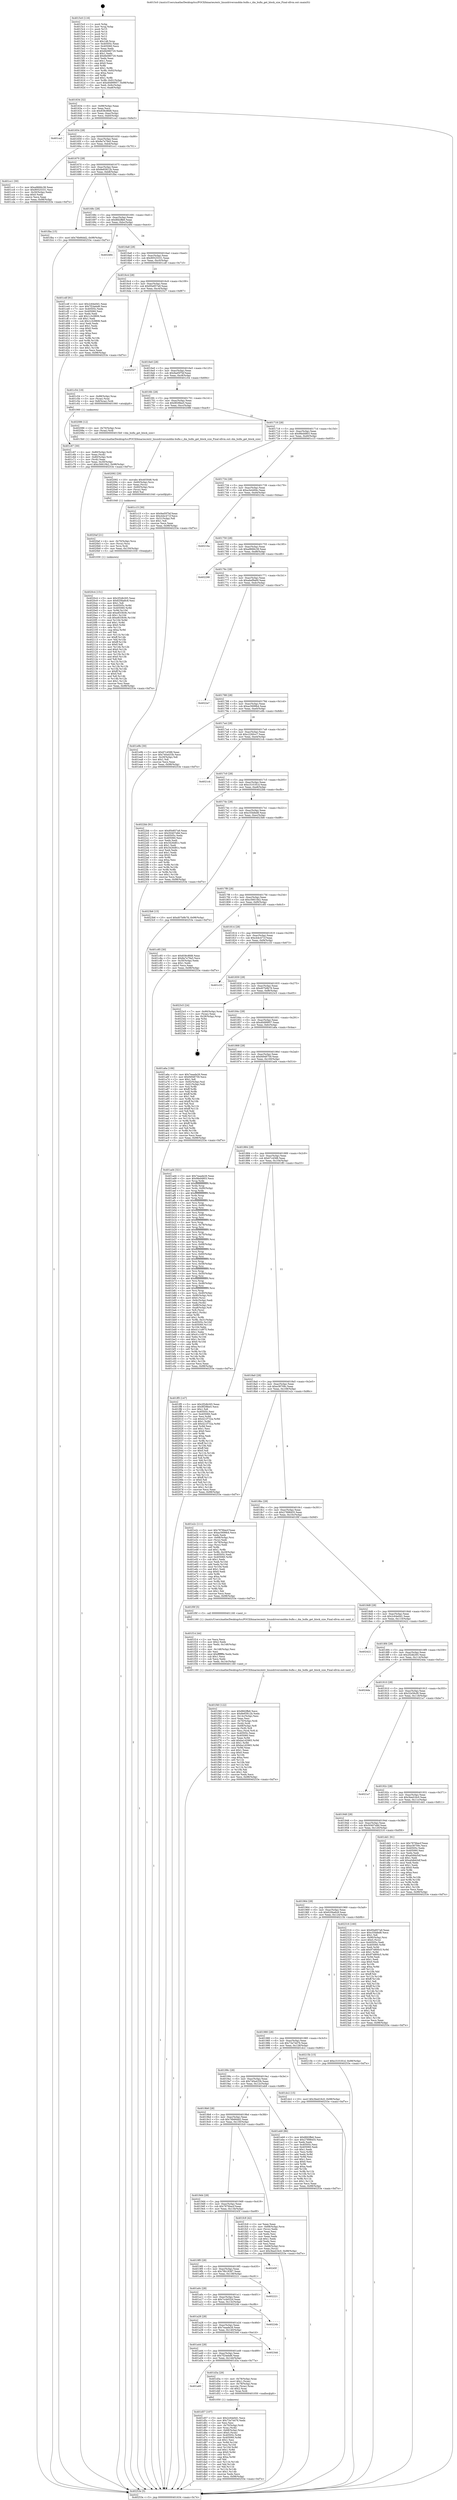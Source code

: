 digraph "0x4015c0" {
  label = "0x4015c0 (/mnt/c/Users/mathe/Desktop/tcc/POCII/binaries/extr_linuxdriversmddm-bufio.c_dm_bufio_get_block_size_Final-ollvm.out::main(0))"
  labelloc = "t"
  node[shape=record]

  Entry [label="",width=0.3,height=0.3,shape=circle,fillcolor=black,style=filled]
  "0x401634" [label="{
     0x401634 [32]\l
     | [instrs]\l
     &nbsp;&nbsp;0x401634 \<+6\>: mov -0x98(%rbp),%eax\l
     &nbsp;&nbsp;0x40163a \<+2\>: mov %eax,%ecx\l
     &nbsp;&nbsp;0x40163c \<+6\>: sub $0x838c8fd8,%ecx\l
     &nbsp;&nbsp;0x401642 \<+6\>: mov %eax,-0xac(%rbp)\l
     &nbsp;&nbsp;0x401648 \<+6\>: mov %ecx,-0xb0(%rbp)\l
     &nbsp;&nbsp;0x40164e \<+6\>: je 0000000000401ca3 \<main+0x6e3\>\l
  }"]
  "0x401ca3" [label="{
     0x401ca3\l
  }", style=dashed]
  "0x401654" [label="{
     0x401654 [28]\l
     | [instrs]\l
     &nbsp;&nbsp;0x401654 \<+5\>: jmp 0000000000401659 \<main+0x99\>\l
     &nbsp;&nbsp;0x401659 \<+6\>: mov -0xac(%rbp),%eax\l
     &nbsp;&nbsp;0x40165f \<+5\>: sub $0x8a7e79a5,%eax\l
     &nbsp;&nbsp;0x401664 \<+6\>: mov %eax,-0xb4(%rbp)\l
     &nbsp;&nbsp;0x40166a \<+6\>: je 0000000000401cc1 \<main+0x701\>\l
  }"]
  Exit [label="",width=0.3,height=0.3,shape=circle,fillcolor=black,style=filled,peripheries=2]
  "0x401cc1" [label="{
     0x401cc1 [30]\l
     | [instrs]\l
     &nbsp;&nbsp;0x401cc1 \<+5\>: mov $0xa9666c38,%eax\l
     &nbsp;&nbsp;0x401cc6 \<+5\>: mov $0x90525331,%ecx\l
     &nbsp;&nbsp;0x401ccb \<+3\>: mov -0x30(%rbp),%edx\l
     &nbsp;&nbsp;0x401cce \<+3\>: cmp $0x0,%edx\l
     &nbsp;&nbsp;0x401cd1 \<+3\>: cmove %ecx,%eax\l
     &nbsp;&nbsp;0x401cd4 \<+6\>: mov %eax,-0x98(%rbp)\l
     &nbsp;&nbsp;0x401cda \<+5\>: jmp 000000000040253e \<main+0xf7e\>\l
  }"]
  "0x401670" [label="{
     0x401670 [28]\l
     | [instrs]\l
     &nbsp;&nbsp;0x401670 \<+5\>: jmp 0000000000401675 \<main+0xb5\>\l
     &nbsp;&nbsp;0x401675 \<+6\>: mov -0xac(%rbp),%eax\l
     &nbsp;&nbsp;0x40167b \<+5\>: sub $0x8e65812b,%eax\l
     &nbsp;&nbsp;0x401680 \<+6\>: mov %eax,-0xb8(%rbp)\l
     &nbsp;&nbsp;0x401686 \<+6\>: je 0000000000401fba \<main+0x9fa\>\l
  }"]
  "0x4020c4" [label="{
     0x4020c4 [151]\l
     | [instrs]\l
     &nbsp;&nbsp;0x4020c4 \<+5\>: mov $0x2f2db265,%eax\l
     &nbsp;&nbsp;0x4020c9 \<+5\>: mov $0x620ba6c8,%esi\l
     &nbsp;&nbsp;0x4020ce \<+2\>: mov $0x1,%dl\l
     &nbsp;&nbsp;0x4020d0 \<+8\>: mov 0x40505c,%r8d\l
     &nbsp;&nbsp;0x4020d8 \<+8\>: mov 0x405060,%r9d\l
     &nbsp;&nbsp;0x4020e0 \<+3\>: mov %r8d,%r10d\l
     &nbsp;&nbsp;0x4020e3 \<+7\>: add $0xe833fc9c,%r10d\l
     &nbsp;&nbsp;0x4020ea \<+4\>: sub $0x1,%r10d\l
     &nbsp;&nbsp;0x4020ee \<+7\>: sub $0xe833fc9c,%r10d\l
     &nbsp;&nbsp;0x4020f5 \<+4\>: imul %r10d,%r8d\l
     &nbsp;&nbsp;0x4020f9 \<+4\>: and $0x1,%r8d\l
     &nbsp;&nbsp;0x4020fd \<+4\>: cmp $0x0,%r8d\l
     &nbsp;&nbsp;0x402101 \<+4\>: sete %r11b\l
     &nbsp;&nbsp;0x402105 \<+4\>: cmp $0xa,%r9d\l
     &nbsp;&nbsp;0x402109 \<+3\>: setl %bl\l
     &nbsp;&nbsp;0x40210c \<+3\>: mov %r11b,%r14b\l
     &nbsp;&nbsp;0x40210f \<+4\>: xor $0xff,%r14b\l
     &nbsp;&nbsp;0x402113 \<+3\>: mov %bl,%r15b\l
     &nbsp;&nbsp;0x402116 \<+4\>: xor $0xff,%r15b\l
     &nbsp;&nbsp;0x40211a \<+3\>: xor $0x0,%dl\l
     &nbsp;&nbsp;0x40211d \<+3\>: mov %r14b,%r12b\l
     &nbsp;&nbsp;0x402120 \<+4\>: and $0x0,%r12b\l
     &nbsp;&nbsp;0x402124 \<+3\>: and %dl,%r11b\l
     &nbsp;&nbsp;0x402127 \<+3\>: mov %r15b,%r13b\l
     &nbsp;&nbsp;0x40212a \<+4\>: and $0x0,%r13b\l
     &nbsp;&nbsp;0x40212e \<+2\>: and %dl,%bl\l
     &nbsp;&nbsp;0x402130 \<+3\>: or %r11b,%r12b\l
     &nbsp;&nbsp;0x402133 \<+3\>: or %bl,%r13b\l
     &nbsp;&nbsp;0x402136 \<+3\>: xor %r13b,%r12b\l
     &nbsp;&nbsp;0x402139 \<+3\>: or %r15b,%r14b\l
     &nbsp;&nbsp;0x40213c \<+4\>: xor $0xff,%r14b\l
     &nbsp;&nbsp;0x402140 \<+3\>: or $0x0,%dl\l
     &nbsp;&nbsp;0x402143 \<+3\>: and %dl,%r14b\l
     &nbsp;&nbsp;0x402146 \<+3\>: or %r14b,%r12b\l
     &nbsp;&nbsp;0x402149 \<+4\>: test $0x1,%r12b\l
     &nbsp;&nbsp;0x40214d \<+3\>: cmovne %esi,%eax\l
     &nbsp;&nbsp;0x402150 \<+6\>: mov %eax,-0x98(%rbp)\l
     &nbsp;&nbsp;0x402156 \<+5\>: jmp 000000000040253e \<main+0xf7e\>\l
  }"]
  "0x401fba" [label="{
     0x401fba [15]\l
     | [instrs]\l
     &nbsp;&nbsp;0x401fba \<+10\>: movl $0x76b66dd2,-0x98(%rbp)\l
     &nbsp;&nbsp;0x401fc4 \<+5\>: jmp 000000000040253e \<main+0xf7e\>\l
  }"]
  "0x40168c" [label="{
     0x40168c [28]\l
     | [instrs]\l
     &nbsp;&nbsp;0x40168c \<+5\>: jmp 0000000000401691 \<main+0xd1\>\l
     &nbsp;&nbsp;0x401691 \<+6\>: mov -0xac(%rbp),%eax\l
     &nbsp;&nbsp;0x401697 \<+5\>: sub $0x8fd2ffe6,%eax\l
     &nbsp;&nbsp;0x40169c \<+6\>: mov %eax,-0xbc(%rbp)\l
     &nbsp;&nbsp;0x4016a2 \<+6\>: je 0000000000402484 \<main+0xec4\>\l
  }"]
  "0x4020af" [label="{
     0x4020af [21]\l
     | [instrs]\l
     &nbsp;&nbsp;0x4020af \<+4\>: mov -0x70(%rbp),%rcx\l
     &nbsp;&nbsp;0x4020b3 \<+3\>: mov (%rcx),%rcx\l
     &nbsp;&nbsp;0x4020b6 \<+3\>: mov %rcx,%rdi\l
     &nbsp;&nbsp;0x4020b9 \<+6\>: mov %eax,-0x150(%rbp)\l
     &nbsp;&nbsp;0x4020bf \<+5\>: call 0000000000401030 \<free@plt\>\l
     | [calls]\l
     &nbsp;&nbsp;0x401030 \{1\} (unknown)\l
  }"]
  "0x402484" [label="{
     0x402484\l
  }", style=dashed]
  "0x4016a8" [label="{
     0x4016a8 [28]\l
     | [instrs]\l
     &nbsp;&nbsp;0x4016a8 \<+5\>: jmp 00000000004016ad \<main+0xed\>\l
     &nbsp;&nbsp;0x4016ad \<+6\>: mov -0xac(%rbp),%eax\l
     &nbsp;&nbsp;0x4016b3 \<+5\>: sub $0x90525331,%eax\l
     &nbsp;&nbsp;0x4016b8 \<+6\>: mov %eax,-0xc0(%rbp)\l
     &nbsp;&nbsp;0x4016be \<+6\>: je 0000000000401cdf \<main+0x71f\>\l
  }"]
  "0x402092" [label="{
     0x402092 [29]\l
     | [instrs]\l
     &nbsp;&nbsp;0x402092 \<+10\>: movabs $0x4030d6,%rdi\l
     &nbsp;&nbsp;0x40209c \<+4\>: mov -0x60(%rbp),%rcx\l
     &nbsp;&nbsp;0x4020a0 \<+2\>: mov %eax,(%rcx)\l
     &nbsp;&nbsp;0x4020a2 \<+4\>: mov -0x60(%rbp),%rcx\l
     &nbsp;&nbsp;0x4020a6 \<+2\>: mov (%rcx),%esi\l
     &nbsp;&nbsp;0x4020a8 \<+2\>: mov $0x0,%al\l
     &nbsp;&nbsp;0x4020aa \<+5\>: call 0000000000401040 \<printf@plt\>\l
     | [calls]\l
     &nbsp;&nbsp;0x401040 \{1\} (unknown)\l
  }"]
  "0x401cdf" [label="{
     0x401cdf [91]\l
     | [instrs]\l
     &nbsp;&nbsp;0x401cdf \<+5\>: mov $0x2c64e0d1,%eax\l
     &nbsp;&nbsp;0x401ce4 \<+5\>: mov $0x7f24ebd6,%ecx\l
     &nbsp;&nbsp;0x401ce9 \<+7\>: mov 0x40505c,%edx\l
     &nbsp;&nbsp;0x401cf0 \<+7\>: mov 0x405060,%esi\l
     &nbsp;&nbsp;0x401cf7 \<+2\>: mov %edx,%edi\l
     &nbsp;&nbsp;0x401cf9 \<+6\>: add $0x1c3c9806,%edi\l
     &nbsp;&nbsp;0x401cff \<+3\>: sub $0x1,%edi\l
     &nbsp;&nbsp;0x401d02 \<+6\>: sub $0x1c3c9806,%edi\l
     &nbsp;&nbsp;0x401d08 \<+3\>: imul %edi,%edx\l
     &nbsp;&nbsp;0x401d0b \<+3\>: and $0x1,%edx\l
     &nbsp;&nbsp;0x401d0e \<+3\>: cmp $0x0,%edx\l
     &nbsp;&nbsp;0x401d11 \<+4\>: sete %r8b\l
     &nbsp;&nbsp;0x401d15 \<+3\>: cmp $0xa,%esi\l
     &nbsp;&nbsp;0x401d18 \<+4\>: setl %r9b\l
     &nbsp;&nbsp;0x401d1c \<+3\>: mov %r8b,%r10b\l
     &nbsp;&nbsp;0x401d1f \<+3\>: and %r9b,%r10b\l
     &nbsp;&nbsp;0x401d22 \<+3\>: xor %r9b,%r8b\l
     &nbsp;&nbsp;0x401d25 \<+3\>: or %r8b,%r10b\l
     &nbsp;&nbsp;0x401d28 \<+4\>: test $0x1,%r10b\l
     &nbsp;&nbsp;0x401d2c \<+3\>: cmovne %ecx,%eax\l
     &nbsp;&nbsp;0x401d2f \<+6\>: mov %eax,-0x98(%rbp)\l
     &nbsp;&nbsp;0x401d35 \<+5\>: jmp 000000000040253e \<main+0xf7e\>\l
  }"]
  "0x4016c4" [label="{
     0x4016c4 [28]\l
     | [instrs]\l
     &nbsp;&nbsp;0x4016c4 \<+5\>: jmp 00000000004016c9 \<main+0x109\>\l
     &nbsp;&nbsp;0x4016c9 \<+6\>: mov -0xac(%rbp),%eax\l
     &nbsp;&nbsp;0x4016cf \<+5\>: sub $0x95e857a9,%eax\l
     &nbsp;&nbsp;0x4016d4 \<+6\>: mov %eax,-0xc4(%rbp)\l
     &nbsp;&nbsp;0x4016da \<+6\>: je 0000000000402527 \<main+0xf67\>\l
  }"]
  "0x401f40" [label="{
     0x401f40 [122]\l
     | [instrs]\l
     &nbsp;&nbsp;0x401f40 \<+5\>: mov $0x8fd2ffe6,%ecx\l
     &nbsp;&nbsp;0x401f45 \<+5\>: mov $0x8e65812b,%edx\l
     &nbsp;&nbsp;0x401f4a \<+6\>: mov -0x14c(%rbp),%esi\l
     &nbsp;&nbsp;0x401f50 \<+3\>: imul %eax,%esi\l
     &nbsp;&nbsp;0x401f53 \<+4\>: mov -0x70(%rbp),%rdi\l
     &nbsp;&nbsp;0x401f57 \<+3\>: mov (%rdi),%rdi\l
     &nbsp;&nbsp;0x401f5a \<+4\>: mov -0x68(%rbp),%r8\l
     &nbsp;&nbsp;0x401f5e \<+3\>: movslq (%r8),%r8\l
     &nbsp;&nbsp;0x401f61 \<+4\>: mov %esi,(%rdi,%r8,4)\l
     &nbsp;&nbsp;0x401f65 \<+7\>: mov 0x40505c,%eax\l
     &nbsp;&nbsp;0x401f6c \<+7\>: mov 0x405060,%esi\l
     &nbsp;&nbsp;0x401f73 \<+3\>: mov %eax,%r9d\l
     &nbsp;&nbsp;0x401f76 \<+7\>: add $0xba1d2965,%r9d\l
     &nbsp;&nbsp;0x401f7d \<+4\>: sub $0x1,%r9d\l
     &nbsp;&nbsp;0x401f81 \<+7\>: sub $0xba1d2965,%r9d\l
     &nbsp;&nbsp;0x401f88 \<+4\>: imul %r9d,%eax\l
     &nbsp;&nbsp;0x401f8c \<+3\>: and $0x1,%eax\l
     &nbsp;&nbsp;0x401f8f \<+3\>: cmp $0x0,%eax\l
     &nbsp;&nbsp;0x401f92 \<+4\>: sete %r10b\l
     &nbsp;&nbsp;0x401f96 \<+3\>: cmp $0xa,%esi\l
     &nbsp;&nbsp;0x401f99 \<+4\>: setl %r11b\l
     &nbsp;&nbsp;0x401f9d \<+3\>: mov %r10b,%bl\l
     &nbsp;&nbsp;0x401fa0 \<+3\>: and %r11b,%bl\l
     &nbsp;&nbsp;0x401fa3 \<+3\>: xor %r11b,%r10b\l
     &nbsp;&nbsp;0x401fa6 \<+3\>: or %r10b,%bl\l
     &nbsp;&nbsp;0x401fa9 \<+3\>: test $0x1,%bl\l
     &nbsp;&nbsp;0x401fac \<+3\>: cmovne %edx,%ecx\l
     &nbsp;&nbsp;0x401faf \<+6\>: mov %ecx,-0x98(%rbp)\l
     &nbsp;&nbsp;0x401fb5 \<+5\>: jmp 000000000040253e \<main+0xf7e\>\l
  }"]
  "0x402527" [label="{
     0x402527\l
  }", style=dashed]
  "0x4016e0" [label="{
     0x4016e0 [28]\l
     | [instrs]\l
     &nbsp;&nbsp;0x4016e0 \<+5\>: jmp 00000000004016e5 \<main+0x125\>\l
     &nbsp;&nbsp;0x4016e5 \<+6\>: mov -0xac(%rbp),%eax\l
     &nbsp;&nbsp;0x4016eb \<+5\>: sub $0x9ad5f7bf,%eax\l
     &nbsp;&nbsp;0x4016f0 \<+6\>: mov %eax,-0xc8(%rbp)\l
     &nbsp;&nbsp;0x4016f6 \<+6\>: je 0000000000401c54 \<main+0x694\>\l
  }"]
  "0x401f14" [label="{
     0x401f14 [44]\l
     | [instrs]\l
     &nbsp;&nbsp;0x401f14 \<+2\>: xor %ecx,%ecx\l
     &nbsp;&nbsp;0x401f16 \<+5\>: mov $0x2,%edx\l
     &nbsp;&nbsp;0x401f1b \<+6\>: mov %edx,-0x148(%rbp)\l
     &nbsp;&nbsp;0x401f21 \<+1\>: cltd\l
     &nbsp;&nbsp;0x401f22 \<+6\>: mov -0x148(%rbp),%esi\l
     &nbsp;&nbsp;0x401f28 \<+2\>: idiv %esi\l
     &nbsp;&nbsp;0x401f2a \<+6\>: imul $0xfffffffe,%edx,%edx\l
     &nbsp;&nbsp;0x401f30 \<+3\>: sub $0x1,%ecx\l
     &nbsp;&nbsp;0x401f33 \<+2\>: sub %ecx,%edx\l
     &nbsp;&nbsp;0x401f35 \<+6\>: mov %edx,-0x14c(%rbp)\l
     &nbsp;&nbsp;0x401f3b \<+5\>: call 0000000000401160 \<next_i\>\l
     | [calls]\l
     &nbsp;&nbsp;0x401160 \{1\} (/mnt/c/Users/mathe/Desktop/tcc/POCII/binaries/extr_linuxdriversmddm-bufio.c_dm_bufio_get_block_size_Final-ollvm.out::next_i)\l
  }"]
  "0x401c54" [label="{
     0x401c54 [19]\l
     | [instrs]\l
     &nbsp;&nbsp;0x401c54 \<+7\>: mov -0x88(%rbp),%rax\l
     &nbsp;&nbsp;0x401c5b \<+3\>: mov (%rax),%rax\l
     &nbsp;&nbsp;0x401c5e \<+4\>: mov 0x8(%rax),%rdi\l
     &nbsp;&nbsp;0x401c62 \<+5\>: call 0000000000401060 \<atoi@plt\>\l
     | [calls]\l
     &nbsp;&nbsp;0x401060 \{1\} (unknown)\l
  }"]
  "0x4016fc" [label="{
     0x4016fc [28]\l
     | [instrs]\l
     &nbsp;&nbsp;0x4016fc \<+5\>: jmp 0000000000401701 \<main+0x141\>\l
     &nbsp;&nbsp;0x401701 \<+6\>: mov -0xac(%rbp),%eax\l
     &nbsp;&nbsp;0x401707 \<+5\>: sub $0x9f29fee5,%eax\l
     &nbsp;&nbsp;0x40170c \<+6\>: mov %eax,-0xcc(%rbp)\l
     &nbsp;&nbsp;0x401712 \<+6\>: je 0000000000402086 \<main+0xac6\>\l
  }"]
  "0x401d57" [label="{
     0x401d57 [107]\l
     | [instrs]\l
     &nbsp;&nbsp;0x401d57 \<+5\>: mov $0x2c64e0d1,%ecx\l
     &nbsp;&nbsp;0x401d5c \<+5\>: mov $0x73a74476,%edx\l
     &nbsp;&nbsp;0x401d61 \<+2\>: xor %esi,%esi\l
     &nbsp;&nbsp;0x401d63 \<+4\>: mov -0x70(%rbp),%rdi\l
     &nbsp;&nbsp;0x401d67 \<+3\>: mov %rax,(%rdi)\l
     &nbsp;&nbsp;0x401d6a \<+4\>: mov -0x68(%rbp),%rax\l
     &nbsp;&nbsp;0x401d6e \<+6\>: movl $0x0,(%rax)\l
     &nbsp;&nbsp;0x401d74 \<+8\>: mov 0x40505c,%r8d\l
     &nbsp;&nbsp;0x401d7c \<+8\>: mov 0x405060,%r9d\l
     &nbsp;&nbsp;0x401d84 \<+3\>: sub $0x1,%esi\l
     &nbsp;&nbsp;0x401d87 \<+3\>: mov %r8d,%r10d\l
     &nbsp;&nbsp;0x401d8a \<+3\>: add %esi,%r10d\l
     &nbsp;&nbsp;0x401d8d \<+4\>: imul %r10d,%r8d\l
     &nbsp;&nbsp;0x401d91 \<+4\>: and $0x1,%r8d\l
     &nbsp;&nbsp;0x401d95 \<+4\>: cmp $0x0,%r8d\l
     &nbsp;&nbsp;0x401d99 \<+4\>: sete %r11b\l
     &nbsp;&nbsp;0x401d9d \<+4\>: cmp $0xa,%r9d\l
     &nbsp;&nbsp;0x401da1 \<+3\>: setl %bl\l
     &nbsp;&nbsp;0x401da4 \<+3\>: mov %r11b,%r14b\l
     &nbsp;&nbsp;0x401da7 \<+3\>: and %bl,%r14b\l
     &nbsp;&nbsp;0x401daa \<+3\>: xor %bl,%r11b\l
     &nbsp;&nbsp;0x401dad \<+3\>: or %r11b,%r14b\l
     &nbsp;&nbsp;0x401db0 \<+4\>: test $0x1,%r14b\l
     &nbsp;&nbsp;0x401db4 \<+3\>: cmovne %edx,%ecx\l
     &nbsp;&nbsp;0x401db7 \<+6\>: mov %ecx,-0x98(%rbp)\l
     &nbsp;&nbsp;0x401dbd \<+5\>: jmp 000000000040253e \<main+0xf7e\>\l
  }"]
  "0x402086" [label="{
     0x402086 [12]\l
     | [instrs]\l
     &nbsp;&nbsp;0x402086 \<+4\>: mov -0x70(%rbp),%rax\l
     &nbsp;&nbsp;0x40208a \<+3\>: mov (%rax),%rdi\l
     &nbsp;&nbsp;0x40208d \<+5\>: call 00000000004015b0 \<dm_bufio_get_block_size\>\l
     | [calls]\l
     &nbsp;&nbsp;0x4015b0 \{1\} (/mnt/c/Users/mathe/Desktop/tcc/POCII/binaries/extr_linuxdriversmddm-bufio.c_dm_bufio_get_block_size_Final-ollvm.out::dm_bufio_get_block_size)\l
  }"]
  "0x401718" [label="{
     0x401718 [28]\l
     | [instrs]\l
     &nbsp;&nbsp;0x401718 \<+5\>: jmp 000000000040171d \<main+0x15d\>\l
     &nbsp;&nbsp;0x40171d \<+6\>: mov -0xac(%rbp),%eax\l
     &nbsp;&nbsp;0x401723 \<+5\>: sub $0x9fed4803,%eax\l
     &nbsp;&nbsp;0x401728 \<+6\>: mov %eax,-0xd0(%rbp)\l
     &nbsp;&nbsp;0x40172e \<+6\>: je 0000000000401c15 \<main+0x655\>\l
  }"]
  "0x401a60" [label="{
     0x401a60\l
  }", style=dashed]
  "0x401c15" [label="{
     0x401c15 [30]\l
     | [instrs]\l
     &nbsp;&nbsp;0x401c15 \<+5\>: mov $0x9ad5f7bf,%eax\l
     &nbsp;&nbsp;0x401c1a \<+5\>: mov $0xcb4c471f,%ecx\l
     &nbsp;&nbsp;0x401c1f \<+3\>: mov -0x31(%rbp),%dl\l
     &nbsp;&nbsp;0x401c22 \<+3\>: test $0x1,%dl\l
     &nbsp;&nbsp;0x401c25 \<+3\>: cmovne %ecx,%eax\l
     &nbsp;&nbsp;0x401c28 \<+6\>: mov %eax,-0x98(%rbp)\l
     &nbsp;&nbsp;0x401c2e \<+5\>: jmp 000000000040253e \<main+0xf7e\>\l
  }"]
  "0x401734" [label="{
     0x401734 [28]\l
     | [instrs]\l
     &nbsp;&nbsp;0x401734 \<+5\>: jmp 0000000000401739 \<main+0x179\>\l
     &nbsp;&nbsp;0x401739 \<+6\>: mov -0xac(%rbp),%eax\l
     &nbsp;&nbsp;0x40173f \<+5\>: sub $0xa3e4494c,%eax\l
     &nbsp;&nbsp;0x401744 \<+6\>: mov %eax,-0xd4(%rbp)\l
     &nbsp;&nbsp;0x40174a \<+6\>: je 000000000040216a \<main+0xbaa\>\l
  }"]
  "0x401d3a" [label="{
     0x401d3a [29]\l
     | [instrs]\l
     &nbsp;&nbsp;0x401d3a \<+4\>: mov -0x78(%rbp),%rax\l
     &nbsp;&nbsp;0x401d3e \<+6\>: movl $0x1,(%rax)\l
     &nbsp;&nbsp;0x401d44 \<+4\>: mov -0x78(%rbp),%rax\l
     &nbsp;&nbsp;0x401d48 \<+3\>: movslq (%rax),%rax\l
     &nbsp;&nbsp;0x401d4b \<+4\>: shl $0x2,%rax\l
     &nbsp;&nbsp;0x401d4f \<+3\>: mov %rax,%rdi\l
     &nbsp;&nbsp;0x401d52 \<+5\>: call 0000000000401050 \<malloc@plt\>\l
     | [calls]\l
     &nbsp;&nbsp;0x401050 \{1\} (unknown)\l
  }"]
  "0x40216a" [label="{
     0x40216a\l
  }", style=dashed]
  "0x401750" [label="{
     0x401750 [28]\l
     | [instrs]\l
     &nbsp;&nbsp;0x401750 \<+5\>: jmp 0000000000401755 \<main+0x195\>\l
     &nbsp;&nbsp;0x401755 \<+6\>: mov -0xac(%rbp),%eax\l
     &nbsp;&nbsp;0x40175b \<+5\>: sub $0xa9666c38,%eax\l
     &nbsp;&nbsp;0x401760 \<+6\>: mov %eax,-0xd8(%rbp)\l
     &nbsp;&nbsp;0x401766 \<+6\>: je 0000000000402298 \<main+0xcd8\>\l
  }"]
  "0x401a44" [label="{
     0x401a44 [28]\l
     | [instrs]\l
     &nbsp;&nbsp;0x401a44 \<+5\>: jmp 0000000000401a49 \<main+0x489\>\l
     &nbsp;&nbsp;0x401a49 \<+6\>: mov -0xac(%rbp),%eax\l
     &nbsp;&nbsp;0x401a4f \<+5\>: sub $0x7f24ebd6,%eax\l
     &nbsp;&nbsp;0x401a54 \<+6\>: mov %eax,-0x144(%rbp)\l
     &nbsp;&nbsp;0x401a5a \<+6\>: je 0000000000401d3a \<main+0x77a\>\l
  }"]
  "0x402298" [label="{
     0x402298\l
  }", style=dashed]
  "0x40176c" [label="{
     0x40176c [28]\l
     | [instrs]\l
     &nbsp;&nbsp;0x40176c \<+5\>: jmp 0000000000401771 \<main+0x1b1\>\l
     &nbsp;&nbsp;0x401771 \<+6\>: mov -0xac(%rbp),%eax\l
     &nbsp;&nbsp;0x401777 \<+5\>: sub $0xabef9a69,%eax\l
     &nbsp;&nbsp;0x40177c \<+6\>: mov %eax,-0xdc(%rbp)\l
     &nbsp;&nbsp;0x401782 \<+6\>: je 00000000004022a7 \<main+0xce7\>\l
  }"]
  "0x4023dd" [label="{
     0x4023dd\l
  }", style=dashed]
  "0x4022a7" [label="{
     0x4022a7\l
  }", style=dashed]
  "0x401788" [label="{
     0x401788 [28]\l
     | [instrs]\l
     &nbsp;&nbsp;0x401788 \<+5\>: jmp 000000000040178d \<main+0x1cd\>\l
     &nbsp;&nbsp;0x40178d \<+6\>: mov -0xac(%rbp),%eax\l
     &nbsp;&nbsp;0x401793 \<+5\>: sub $0xac5699b4,%eax\l
     &nbsp;&nbsp;0x401798 \<+6\>: mov %eax,-0xe0(%rbp)\l
     &nbsp;&nbsp;0x40179e \<+6\>: je 0000000000401e9b \<main+0x8db\>\l
  }"]
  "0x401a28" [label="{
     0x401a28 [28]\l
     | [instrs]\l
     &nbsp;&nbsp;0x401a28 \<+5\>: jmp 0000000000401a2d \<main+0x46d\>\l
     &nbsp;&nbsp;0x401a2d \<+6\>: mov -0xac(%rbp),%eax\l
     &nbsp;&nbsp;0x401a33 \<+5\>: sub $0x7eaade26,%eax\l
     &nbsp;&nbsp;0x401a38 \<+6\>: mov %eax,-0x140(%rbp)\l
     &nbsp;&nbsp;0x401a3e \<+6\>: je 00000000004023dd \<main+0xe1d\>\l
  }"]
  "0x401e9b" [label="{
     0x401e9b [30]\l
     | [instrs]\l
     &nbsp;&nbsp;0x401e9b \<+5\>: mov $0x67c4588,%eax\l
     &nbsp;&nbsp;0x401ea0 \<+5\>: mov $0x740a433b,%ecx\l
     &nbsp;&nbsp;0x401ea5 \<+3\>: mov -0x29(%rbp),%dl\l
     &nbsp;&nbsp;0x401ea8 \<+3\>: test $0x1,%dl\l
     &nbsp;&nbsp;0x401eab \<+3\>: cmovne %ecx,%eax\l
     &nbsp;&nbsp;0x401eae \<+6\>: mov %eax,-0x98(%rbp)\l
     &nbsp;&nbsp;0x401eb4 \<+5\>: jmp 000000000040253e \<main+0xf7e\>\l
  }"]
  "0x4017a4" [label="{
     0x4017a4 [28]\l
     | [instrs]\l
     &nbsp;&nbsp;0x4017a4 \<+5\>: jmp 00000000004017a9 \<main+0x1e9\>\l
     &nbsp;&nbsp;0x4017a9 \<+6\>: mov -0xac(%rbp),%eax\l
     &nbsp;&nbsp;0x4017af \<+5\>: sub $0xc2260cc7,%eax\l
     &nbsp;&nbsp;0x4017b4 \<+6\>: mov %eax,-0xe4(%rbp)\l
     &nbsp;&nbsp;0x4017ba \<+6\>: je 00000000004021cb \<main+0xc0b\>\l
  }"]
  "0x40224b" [label="{
     0x40224b\l
  }", style=dashed]
  "0x4021cb" [label="{
     0x4021cb\l
  }", style=dashed]
  "0x4017c0" [label="{
     0x4017c0 [28]\l
     | [instrs]\l
     &nbsp;&nbsp;0x4017c0 \<+5\>: jmp 00000000004017c5 \<main+0x205\>\l
     &nbsp;&nbsp;0x4017c5 \<+6\>: mov -0xac(%rbp),%eax\l
     &nbsp;&nbsp;0x4017cb \<+5\>: sub $0xc310181d,%eax\l
     &nbsp;&nbsp;0x4017d0 \<+6\>: mov %eax,-0xe8(%rbp)\l
     &nbsp;&nbsp;0x4017d6 \<+6\>: je 00000000004022bb \<main+0xcfb\>\l
  }"]
  "0x401a0c" [label="{
     0x401a0c [28]\l
     | [instrs]\l
     &nbsp;&nbsp;0x401a0c \<+5\>: jmp 0000000000401a11 \<main+0x451\>\l
     &nbsp;&nbsp;0x401a11 \<+6\>: mov -0xac(%rbp),%eax\l
     &nbsp;&nbsp;0x401a17 \<+5\>: sub $0x7ccb032d,%eax\l
     &nbsp;&nbsp;0x401a1c \<+6\>: mov %eax,-0x13c(%rbp)\l
     &nbsp;&nbsp;0x401a22 \<+6\>: je 000000000040224b \<main+0xc8b\>\l
  }"]
  "0x4022bb" [label="{
     0x4022bb [91]\l
     | [instrs]\l
     &nbsp;&nbsp;0x4022bb \<+5\>: mov $0x95e857a9,%eax\l
     &nbsp;&nbsp;0x4022c0 \<+5\>: mov $0x50407e8d,%ecx\l
     &nbsp;&nbsp;0x4022c5 \<+7\>: mov 0x40505c,%edx\l
     &nbsp;&nbsp;0x4022cc \<+7\>: mov 0x405060,%esi\l
     &nbsp;&nbsp;0x4022d3 \<+2\>: mov %edx,%edi\l
     &nbsp;&nbsp;0x4022d5 \<+6\>: sub $0x3426d81c,%edi\l
     &nbsp;&nbsp;0x4022db \<+3\>: sub $0x1,%edi\l
     &nbsp;&nbsp;0x4022de \<+6\>: add $0x3426d81c,%edi\l
     &nbsp;&nbsp;0x4022e4 \<+3\>: imul %edi,%edx\l
     &nbsp;&nbsp;0x4022e7 \<+3\>: and $0x1,%edx\l
     &nbsp;&nbsp;0x4022ea \<+3\>: cmp $0x0,%edx\l
     &nbsp;&nbsp;0x4022ed \<+4\>: sete %r8b\l
     &nbsp;&nbsp;0x4022f1 \<+3\>: cmp $0xa,%esi\l
     &nbsp;&nbsp;0x4022f4 \<+4\>: setl %r9b\l
     &nbsp;&nbsp;0x4022f8 \<+3\>: mov %r8b,%r10b\l
     &nbsp;&nbsp;0x4022fb \<+3\>: and %r9b,%r10b\l
     &nbsp;&nbsp;0x4022fe \<+3\>: xor %r9b,%r8b\l
     &nbsp;&nbsp;0x402301 \<+3\>: or %r8b,%r10b\l
     &nbsp;&nbsp;0x402304 \<+4\>: test $0x1,%r10b\l
     &nbsp;&nbsp;0x402308 \<+3\>: cmovne %ecx,%eax\l
     &nbsp;&nbsp;0x40230b \<+6\>: mov %eax,-0x98(%rbp)\l
     &nbsp;&nbsp;0x402311 \<+5\>: jmp 000000000040253e \<main+0xf7e\>\l
  }"]
  "0x4017dc" [label="{
     0x4017dc [28]\l
     | [instrs]\l
     &nbsp;&nbsp;0x4017dc \<+5\>: jmp 00000000004017e1 \<main+0x221\>\l
     &nbsp;&nbsp;0x4017e1 \<+6\>: mov -0xac(%rbp),%eax\l
     &nbsp;&nbsp;0x4017e7 \<+5\>: sub $0xc55bfed8,%eax\l
     &nbsp;&nbsp;0x4017ec \<+6\>: mov %eax,-0xec(%rbp)\l
     &nbsp;&nbsp;0x4017f2 \<+6\>: je 00000000004023b6 \<main+0xdf6\>\l
  }"]
  "0x402221" [label="{
     0x402221\l
  }", style=dashed]
  "0x4023b6" [label="{
     0x4023b6 [15]\l
     | [instrs]\l
     &nbsp;&nbsp;0x4023b6 \<+10\>: movl $0xd07b9b78,-0x98(%rbp)\l
     &nbsp;&nbsp;0x4023c0 \<+5\>: jmp 000000000040253e \<main+0xf7e\>\l
  }"]
  "0x4017f8" [label="{
     0x4017f8 [28]\l
     | [instrs]\l
     &nbsp;&nbsp;0x4017f8 \<+5\>: jmp 00000000004017fd \<main+0x23d\>\l
     &nbsp;&nbsp;0x4017fd \<+6\>: mov -0xac(%rbp),%eax\l
     &nbsp;&nbsp;0x401803 \<+5\>: sub $0xc56610b2,%eax\l
     &nbsp;&nbsp;0x401808 \<+6\>: mov %eax,-0xf0(%rbp)\l
     &nbsp;&nbsp;0x40180e \<+6\>: je 0000000000401c85 \<main+0x6c5\>\l
  }"]
  "0x4019f0" [label="{
     0x4019f0 [28]\l
     | [instrs]\l
     &nbsp;&nbsp;0x4019f0 \<+5\>: jmp 00000000004019f5 \<main+0x435\>\l
     &nbsp;&nbsp;0x4019f5 \<+6\>: mov -0xac(%rbp),%eax\l
     &nbsp;&nbsp;0x4019fb \<+5\>: sub $0x78b18387,%eax\l
     &nbsp;&nbsp;0x401a00 \<+6\>: mov %eax,-0x138(%rbp)\l
     &nbsp;&nbsp;0x401a06 \<+6\>: je 0000000000402221 \<main+0xc61\>\l
  }"]
  "0x401c85" [label="{
     0x401c85 [30]\l
     | [instrs]\l
     &nbsp;&nbsp;0x401c85 \<+5\>: mov $0x838c8fd8,%eax\l
     &nbsp;&nbsp;0x401c8a \<+5\>: mov $0x8a7e79a5,%ecx\l
     &nbsp;&nbsp;0x401c8f \<+3\>: mov -0x30(%rbp),%edx\l
     &nbsp;&nbsp;0x401c92 \<+3\>: cmp $0x1,%edx\l
     &nbsp;&nbsp;0x401c95 \<+3\>: cmovl %ecx,%eax\l
     &nbsp;&nbsp;0x401c98 \<+6\>: mov %eax,-0x98(%rbp)\l
     &nbsp;&nbsp;0x401c9e \<+5\>: jmp 000000000040253e \<main+0xf7e\>\l
  }"]
  "0x401814" [label="{
     0x401814 [28]\l
     | [instrs]\l
     &nbsp;&nbsp;0x401814 \<+5\>: jmp 0000000000401819 \<main+0x259\>\l
     &nbsp;&nbsp;0x401819 \<+6\>: mov -0xac(%rbp),%eax\l
     &nbsp;&nbsp;0x40181f \<+5\>: sub $0xcb4c471f,%eax\l
     &nbsp;&nbsp;0x401824 \<+6\>: mov %eax,-0xf4(%rbp)\l
     &nbsp;&nbsp;0x40182a \<+6\>: je 0000000000401c33 \<main+0x673\>\l
  }"]
  "0x40245f" [label="{
     0x40245f\l
  }", style=dashed]
  "0x401c33" [label="{
     0x401c33\l
  }", style=dashed]
  "0x401830" [label="{
     0x401830 [28]\l
     | [instrs]\l
     &nbsp;&nbsp;0x401830 \<+5\>: jmp 0000000000401835 \<main+0x275\>\l
     &nbsp;&nbsp;0x401835 \<+6\>: mov -0xac(%rbp),%eax\l
     &nbsp;&nbsp;0x40183b \<+5\>: sub $0xd07b9b78,%eax\l
     &nbsp;&nbsp;0x401840 \<+6\>: mov %eax,-0xf8(%rbp)\l
     &nbsp;&nbsp;0x401846 \<+6\>: je 00000000004023c5 \<main+0xe05\>\l
  }"]
  "0x4019d4" [label="{
     0x4019d4 [28]\l
     | [instrs]\l
     &nbsp;&nbsp;0x4019d4 \<+5\>: jmp 00000000004019d9 \<main+0x419\>\l
     &nbsp;&nbsp;0x4019d9 \<+6\>: mov -0xac(%rbp),%eax\l
     &nbsp;&nbsp;0x4019df \<+5\>: sub $0x7876becf,%eax\l
     &nbsp;&nbsp;0x4019e4 \<+6\>: mov %eax,-0x134(%rbp)\l
     &nbsp;&nbsp;0x4019ea \<+6\>: je 000000000040245f \<main+0xe9f\>\l
  }"]
  "0x4023c5" [label="{
     0x4023c5 [24]\l
     | [instrs]\l
     &nbsp;&nbsp;0x4023c5 \<+7\>: mov -0x90(%rbp),%rax\l
     &nbsp;&nbsp;0x4023cc \<+2\>: mov (%rax),%eax\l
     &nbsp;&nbsp;0x4023ce \<+4\>: lea -0x28(%rbp),%rsp\l
     &nbsp;&nbsp;0x4023d2 \<+1\>: pop %rbx\l
     &nbsp;&nbsp;0x4023d3 \<+2\>: pop %r12\l
     &nbsp;&nbsp;0x4023d5 \<+2\>: pop %r13\l
     &nbsp;&nbsp;0x4023d7 \<+2\>: pop %r14\l
     &nbsp;&nbsp;0x4023d9 \<+2\>: pop %r15\l
     &nbsp;&nbsp;0x4023db \<+1\>: pop %rbp\l
     &nbsp;&nbsp;0x4023dc \<+1\>: ret\l
  }"]
  "0x40184c" [label="{
     0x40184c [28]\l
     | [instrs]\l
     &nbsp;&nbsp;0x40184c \<+5\>: jmp 0000000000401851 \<main+0x291\>\l
     &nbsp;&nbsp;0x401851 \<+6\>: mov -0xac(%rbp),%eax\l
     &nbsp;&nbsp;0x401857 \<+5\>: sub $0xd0d99957,%eax\l
     &nbsp;&nbsp;0x40185c \<+6\>: mov %eax,-0xfc(%rbp)\l
     &nbsp;&nbsp;0x401862 \<+6\>: je 0000000000401a6a \<main+0x4aa\>\l
  }"]
  "0x401fc9" [label="{
     0x401fc9 [42]\l
     | [instrs]\l
     &nbsp;&nbsp;0x401fc9 \<+2\>: xor %eax,%eax\l
     &nbsp;&nbsp;0x401fcb \<+4\>: mov -0x68(%rbp),%rcx\l
     &nbsp;&nbsp;0x401fcf \<+2\>: mov (%rcx),%edx\l
     &nbsp;&nbsp;0x401fd1 \<+2\>: mov %eax,%esi\l
     &nbsp;&nbsp;0x401fd3 \<+2\>: sub %edx,%esi\l
     &nbsp;&nbsp;0x401fd5 \<+2\>: mov %eax,%edx\l
     &nbsp;&nbsp;0x401fd7 \<+3\>: sub $0x1,%edx\l
     &nbsp;&nbsp;0x401fda \<+2\>: add %edx,%esi\l
     &nbsp;&nbsp;0x401fdc \<+2\>: sub %esi,%eax\l
     &nbsp;&nbsp;0x401fde \<+4\>: mov -0x68(%rbp),%rcx\l
     &nbsp;&nbsp;0x401fe2 \<+2\>: mov %eax,(%rcx)\l
     &nbsp;&nbsp;0x401fe4 \<+10\>: movl $0x3bed16c0,-0x98(%rbp)\l
     &nbsp;&nbsp;0x401fee \<+5\>: jmp 000000000040253e \<main+0xf7e\>\l
  }"]
  "0x401a6a" [label="{
     0x401a6a [106]\l
     | [instrs]\l
     &nbsp;&nbsp;0x401a6a \<+5\>: mov $0x7eaade26,%eax\l
     &nbsp;&nbsp;0x401a6f \<+5\>: mov $0xf4948759,%ecx\l
     &nbsp;&nbsp;0x401a74 \<+2\>: mov $0x1,%dl\l
     &nbsp;&nbsp;0x401a76 \<+7\>: mov -0x92(%rbp),%sil\l
     &nbsp;&nbsp;0x401a7d \<+7\>: mov -0x91(%rbp),%dil\l
     &nbsp;&nbsp;0x401a84 \<+3\>: mov %sil,%r8b\l
     &nbsp;&nbsp;0x401a87 \<+4\>: xor $0xff,%r8b\l
     &nbsp;&nbsp;0x401a8b \<+3\>: mov %dil,%r9b\l
     &nbsp;&nbsp;0x401a8e \<+4\>: xor $0xff,%r9b\l
     &nbsp;&nbsp;0x401a92 \<+3\>: xor $0x1,%dl\l
     &nbsp;&nbsp;0x401a95 \<+3\>: mov %r8b,%r10b\l
     &nbsp;&nbsp;0x401a98 \<+4\>: and $0xff,%r10b\l
     &nbsp;&nbsp;0x401a9c \<+3\>: and %dl,%sil\l
     &nbsp;&nbsp;0x401a9f \<+3\>: mov %r9b,%r11b\l
     &nbsp;&nbsp;0x401aa2 \<+4\>: and $0xff,%r11b\l
     &nbsp;&nbsp;0x401aa6 \<+3\>: and %dl,%dil\l
     &nbsp;&nbsp;0x401aa9 \<+3\>: or %sil,%r10b\l
     &nbsp;&nbsp;0x401aac \<+3\>: or %dil,%r11b\l
     &nbsp;&nbsp;0x401aaf \<+3\>: xor %r11b,%r10b\l
     &nbsp;&nbsp;0x401ab2 \<+3\>: or %r9b,%r8b\l
     &nbsp;&nbsp;0x401ab5 \<+4\>: xor $0xff,%r8b\l
     &nbsp;&nbsp;0x401ab9 \<+3\>: or $0x1,%dl\l
     &nbsp;&nbsp;0x401abc \<+3\>: and %dl,%r8b\l
     &nbsp;&nbsp;0x401abf \<+3\>: or %r8b,%r10b\l
     &nbsp;&nbsp;0x401ac2 \<+4\>: test $0x1,%r10b\l
     &nbsp;&nbsp;0x401ac6 \<+3\>: cmovne %ecx,%eax\l
     &nbsp;&nbsp;0x401ac9 \<+6\>: mov %eax,-0x98(%rbp)\l
     &nbsp;&nbsp;0x401acf \<+5\>: jmp 000000000040253e \<main+0xf7e\>\l
  }"]
  "0x401868" [label="{
     0x401868 [28]\l
     | [instrs]\l
     &nbsp;&nbsp;0x401868 \<+5\>: jmp 000000000040186d \<main+0x2ad\>\l
     &nbsp;&nbsp;0x40186d \<+6\>: mov -0xac(%rbp),%eax\l
     &nbsp;&nbsp;0x401873 \<+5\>: sub $0xf4948759,%eax\l
     &nbsp;&nbsp;0x401878 \<+6\>: mov %eax,-0x100(%rbp)\l
     &nbsp;&nbsp;0x40187e \<+6\>: je 0000000000401ad4 \<main+0x514\>\l
  }"]
  "0x40253e" [label="{
     0x40253e [5]\l
     | [instrs]\l
     &nbsp;&nbsp;0x40253e \<+5\>: jmp 0000000000401634 \<main+0x74\>\l
  }"]
  "0x4015c0" [label="{
     0x4015c0 [116]\l
     | [instrs]\l
     &nbsp;&nbsp;0x4015c0 \<+1\>: push %rbp\l
     &nbsp;&nbsp;0x4015c1 \<+3\>: mov %rsp,%rbp\l
     &nbsp;&nbsp;0x4015c4 \<+2\>: push %r15\l
     &nbsp;&nbsp;0x4015c6 \<+2\>: push %r14\l
     &nbsp;&nbsp;0x4015c8 \<+2\>: push %r13\l
     &nbsp;&nbsp;0x4015ca \<+2\>: push %r12\l
     &nbsp;&nbsp;0x4015cc \<+1\>: push %rbx\l
     &nbsp;&nbsp;0x4015cd \<+7\>: sub $0x148,%rsp\l
     &nbsp;&nbsp;0x4015d4 \<+7\>: mov 0x40505c,%eax\l
     &nbsp;&nbsp;0x4015db \<+7\>: mov 0x405060,%ecx\l
     &nbsp;&nbsp;0x4015e2 \<+2\>: mov %eax,%edx\l
     &nbsp;&nbsp;0x4015e4 \<+6\>: sub $0x6b080720,%edx\l
     &nbsp;&nbsp;0x4015ea \<+3\>: sub $0x1,%edx\l
     &nbsp;&nbsp;0x4015ed \<+6\>: add $0x6b080720,%edx\l
     &nbsp;&nbsp;0x4015f3 \<+3\>: imul %edx,%eax\l
     &nbsp;&nbsp;0x4015f6 \<+3\>: and $0x1,%eax\l
     &nbsp;&nbsp;0x4015f9 \<+3\>: cmp $0x0,%eax\l
     &nbsp;&nbsp;0x4015fc \<+4\>: sete %r8b\l
     &nbsp;&nbsp;0x401600 \<+4\>: and $0x1,%r8b\l
     &nbsp;&nbsp;0x401604 \<+7\>: mov %r8b,-0x92(%rbp)\l
     &nbsp;&nbsp;0x40160b \<+3\>: cmp $0xa,%ecx\l
     &nbsp;&nbsp;0x40160e \<+4\>: setl %r8b\l
     &nbsp;&nbsp;0x401612 \<+4\>: and $0x1,%r8b\l
     &nbsp;&nbsp;0x401616 \<+7\>: mov %r8b,-0x91(%rbp)\l
     &nbsp;&nbsp;0x40161d \<+10\>: movl $0xd0d99957,-0x98(%rbp)\l
     &nbsp;&nbsp;0x401627 \<+6\>: mov %edi,-0x9c(%rbp)\l
     &nbsp;&nbsp;0x40162d \<+7\>: mov %rsi,-0xa8(%rbp)\l
  }"]
  "0x4019b8" [label="{
     0x4019b8 [28]\l
     | [instrs]\l
     &nbsp;&nbsp;0x4019b8 \<+5\>: jmp 00000000004019bd \<main+0x3fd\>\l
     &nbsp;&nbsp;0x4019bd \<+6\>: mov -0xac(%rbp),%eax\l
     &nbsp;&nbsp;0x4019c3 \<+5\>: sub $0x76b66dd2,%eax\l
     &nbsp;&nbsp;0x4019c8 \<+6\>: mov %eax,-0x130(%rbp)\l
     &nbsp;&nbsp;0x4019ce \<+6\>: je 0000000000401fc9 \<main+0xa09\>\l
  }"]
  "0x401ad4" [label="{
     0x401ad4 [321]\l
     | [instrs]\l
     &nbsp;&nbsp;0x401ad4 \<+5\>: mov $0x7eaade26,%eax\l
     &nbsp;&nbsp;0x401ad9 \<+5\>: mov $0x9fed4803,%ecx\l
     &nbsp;&nbsp;0x401ade \<+3\>: mov %rsp,%rdx\l
     &nbsp;&nbsp;0x401ae1 \<+4\>: add $0xfffffffffffffff0,%rdx\l
     &nbsp;&nbsp;0x401ae5 \<+3\>: mov %rdx,%rsp\l
     &nbsp;&nbsp;0x401ae8 \<+7\>: mov %rdx,-0x90(%rbp)\l
     &nbsp;&nbsp;0x401aef \<+3\>: mov %rsp,%rdx\l
     &nbsp;&nbsp;0x401af2 \<+4\>: add $0xfffffffffffffff0,%rdx\l
     &nbsp;&nbsp;0x401af6 \<+3\>: mov %rdx,%rsp\l
     &nbsp;&nbsp;0x401af9 \<+3\>: mov %rsp,%rsi\l
     &nbsp;&nbsp;0x401afc \<+4\>: add $0xfffffffffffffff0,%rsi\l
     &nbsp;&nbsp;0x401b00 \<+3\>: mov %rsi,%rsp\l
     &nbsp;&nbsp;0x401b03 \<+7\>: mov %rsi,-0x88(%rbp)\l
     &nbsp;&nbsp;0x401b0a \<+3\>: mov %rsp,%rsi\l
     &nbsp;&nbsp;0x401b0d \<+4\>: add $0xfffffffffffffff0,%rsi\l
     &nbsp;&nbsp;0x401b11 \<+3\>: mov %rsi,%rsp\l
     &nbsp;&nbsp;0x401b14 \<+4\>: mov %rsi,-0x80(%rbp)\l
     &nbsp;&nbsp;0x401b18 \<+3\>: mov %rsp,%rsi\l
     &nbsp;&nbsp;0x401b1b \<+4\>: add $0xfffffffffffffff0,%rsi\l
     &nbsp;&nbsp;0x401b1f \<+3\>: mov %rsi,%rsp\l
     &nbsp;&nbsp;0x401b22 \<+4\>: mov %rsi,-0x78(%rbp)\l
     &nbsp;&nbsp;0x401b26 \<+3\>: mov %rsp,%rsi\l
     &nbsp;&nbsp;0x401b29 \<+4\>: add $0xfffffffffffffff0,%rsi\l
     &nbsp;&nbsp;0x401b2d \<+3\>: mov %rsi,%rsp\l
     &nbsp;&nbsp;0x401b30 \<+4\>: mov %rsi,-0x70(%rbp)\l
     &nbsp;&nbsp;0x401b34 \<+3\>: mov %rsp,%rsi\l
     &nbsp;&nbsp;0x401b37 \<+4\>: add $0xfffffffffffffff0,%rsi\l
     &nbsp;&nbsp;0x401b3b \<+3\>: mov %rsi,%rsp\l
     &nbsp;&nbsp;0x401b3e \<+4\>: mov %rsi,-0x68(%rbp)\l
     &nbsp;&nbsp;0x401b42 \<+3\>: mov %rsp,%rsi\l
     &nbsp;&nbsp;0x401b45 \<+4\>: add $0xfffffffffffffff0,%rsi\l
     &nbsp;&nbsp;0x401b49 \<+3\>: mov %rsi,%rsp\l
     &nbsp;&nbsp;0x401b4c \<+4\>: mov %rsi,-0x60(%rbp)\l
     &nbsp;&nbsp;0x401b50 \<+3\>: mov %rsp,%rsi\l
     &nbsp;&nbsp;0x401b53 \<+4\>: add $0xfffffffffffffff0,%rsi\l
     &nbsp;&nbsp;0x401b57 \<+3\>: mov %rsi,%rsp\l
     &nbsp;&nbsp;0x401b5a \<+4\>: mov %rsi,-0x58(%rbp)\l
     &nbsp;&nbsp;0x401b5e \<+3\>: mov %rsp,%rsi\l
     &nbsp;&nbsp;0x401b61 \<+4\>: add $0xfffffffffffffff0,%rsi\l
     &nbsp;&nbsp;0x401b65 \<+3\>: mov %rsi,%rsp\l
     &nbsp;&nbsp;0x401b68 \<+4\>: mov %rsi,-0x50(%rbp)\l
     &nbsp;&nbsp;0x401b6c \<+3\>: mov %rsp,%rsi\l
     &nbsp;&nbsp;0x401b6f \<+4\>: add $0xfffffffffffffff0,%rsi\l
     &nbsp;&nbsp;0x401b73 \<+3\>: mov %rsi,%rsp\l
     &nbsp;&nbsp;0x401b76 \<+4\>: mov %rsi,-0x48(%rbp)\l
     &nbsp;&nbsp;0x401b7a \<+3\>: mov %rsp,%rsi\l
     &nbsp;&nbsp;0x401b7d \<+4\>: add $0xfffffffffffffff0,%rsi\l
     &nbsp;&nbsp;0x401b81 \<+3\>: mov %rsi,%rsp\l
     &nbsp;&nbsp;0x401b84 \<+4\>: mov %rsi,-0x40(%rbp)\l
     &nbsp;&nbsp;0x401b88 \<+7\>: mov -0x90(%rbp),%rsi\l
     &nbsp;&nbsp;0x401b8f \<+6\>: movl $0x0,(%rsi)\l
     &nbsp;&nbsp;0x401b95 \<+6\>: mov -0x9c(%rbp),%edi\l
     &nbsp;&nbsp;0x401b9b \<+2\>: mov %edi,(%rdx)\l
     &nbsp;&nbsp;0x401b9d \<+7\>: mov -0x88(%rbp),%rsi\l
     &nbsp;&nbsp;0x401ba4 \<+7\>: mov -0xa8(%rbp),%r8\l
     &nbsp;&nbsp;0x401bab \<+3\>: mov %r8,(%rsi)\l
     &nbsp;&nbsp;0x401bae \<+3\>: cmpl $0x2,(%rdx)\l
     &nbsp;&nbsp;0x401bb1 \<+4\>: setne %r9b\l
     &nbsp;&nbsp;0x401bb5 \<+4\>: and $0x1,%r9b\l
     &nbsp;&nbsp;0x401bb9 \<+4\>: mov %r9b,-0x31(%rbp)\l
     &nbsp;&nbsp;0x401bbd \<+8\>: mov 0x40505c,%r10d\l
     &nbsp;&nbsp;0x401bc5 \<+8\>: mov 0x405060,%r11d\l
     &nbsp;&nbsp;0x401bcd \<+3\>: mov %r10d,%ebx\l
     &nbsp;&nbsp;0x401bd0 \<+6\>: sub $0x41c1d975,%ebx\l
     &nbsp;&nbsp;0x401bd6 \<+3\>: sub $0x1,%ebx\l
     &nbsp;&nbsp;0x401bd9 \<+6\>: add $0x41c1d975,%ebx\l
     &nbsp;&nbsp;0x401bdf \<+4\>: imul %ebx,%r10d\l
     &nbsp;&nbsp;0x401be3 \<+4\>: and $0x1,%r10d\l
     &nbsp;&nbsp;0x401be7 \<+4\>: cmp $0x0,%r10d\l
     &nbsp;&nbsp;0x401beb \<+4\>: sete %r9b\l
     &nbsp;&nbsp;0x401bef \<+4\>: cmp $0xa,%r11d\l
     &nbsp;&nbsp;0x401bf3 \<+4\>: setl %r14b\l
     &nbsp;&nbsp;0x401bf7 \<+3\>: mov %r9b,%r15b\l
     &nbsp;&nbsp;0x401bfa \<+3\>: and %r14b,%r15b\l
     &nbsp;&nbsp;0x401bfd \<+3\>: xor %r14b,%r9b\l
     &nbsp;&nbsp;0x401c00 \<+3\>: or %r9b,%r15b\l
     &nbsp;&nbsp;0x401c03 \<+4\>: test $0x1,%r15b\l
     &nbsp;&nbsp;0x401c07 \<+3\>: cmovne %ecx,%eax\l
     &nbsp;&nbsp;0x401c0a \<+6\>: mov %eax,-0x98(%rbp)\l
     &nbsp;&nbsp;0x401c10 \<+5\>: jmp 000000000040253e \<main+0xf7e\>\l
  }"]
  "0x401884" [label="{
     0x401884 [28]\l
     | [instrs]\l
     &nbsp;&nbsp;0x401884 \<+5\>: jmp 0000000000401889 \<main+0x2c9\>\l
     &nbsp;&nbsp;0x401889 \<+6\>: mov -0xac(%rbp),%eax\l
     &nbsp;&nbsp;0x40188f \<+5\>: sub $0x67c4588,%eax\l
     &nbsp;&nbsp;0x401894 \<+6\>: mov %eax,-0x104(%rbp)\l
     &nbsp;&nbsp;0x40189a \<+6\>: je 0000000000401ff3 \<main+0xa33\>\l
  }"]
  "0x401eb9" [label="{
     0x401eb9 [86]\l
     | [instrs]\l
     &nbsp;&nbsp;0x401eb9 \<+5\>: mov $0x8fd2ffe6,%eax\l
     &nbsp;&nbsp;0x401ebe \<+5\>: mov $0x27898455,%ecx\l
     &nbsp;&nbsp;0x401ec3 \<+2\>: xor %edx,%edx\l
     &nbsp;&nbsp;0x401ec5 \<+7\>: mov 0x40505c,%esi\l
     &nbsp;&nbsp;0x401ecc \<+7\>: mov 0x405060,%edi\l
     &nbsp;&nbsp;0x401ed3 \<+3\>: sub $0x1,%edx\l
     &nbsp;&nbsp;0x401ed6 \<+3\>: mov %esi,%r8d\l
     &nbsp;&nbsp;0x401ed9 \<+3\>: add %edx,%r8d\l
     &nbsp;&nbsp;0x401edc \<+4\>: imul %r8d,%esi\l
     &nbsp;&nbsp;0x401ee0 \<+3\>: and $0x1,%esi\l
     &nbsp;&nbsp;0x401ee3 \<+3\>: cmp $0x0,%esi\l
     &nbsp;&nbsp;0x401ee6 \<+4\>: sete %r9b\l
     &nbsp;&nbsp;0x401eea \<+3\>: cmp $0xa,%edi\l
     &nbsp;&nbsp;0x401eed \<+4\>: setl %r10b\l
     &nbsp;&nbsp;0x401ef1 \<+3\>: mov %r9b,%r11b\l
     &nbsp;&nbsp;0x401ef4 \<+3\>: and %r10b,%r11b\l
     &nbsp;&nbsp;0x401ef7 \<+3\>: xor %r10b,%r9b\l
     &nbsp;&nbsp;0x401efa \<+3\>: or %r9b,%r11b\l
     &nbsp;&nbsp;0x401efd \<+4\>: test $0x1,%r11b\l
     &nbsp;&nbsp;0x401f01 \<+3\>: cmovne %ecx,%eax\l
     &nbsp;&nbsp;0x401f04 \<+6\>: mov %eax,-0x98(%rbp)\l
     &nbsp;&nbsp;0x401f0a \<+5\>: jmp 000000000040253e \<main+0xf7e\>\l
  }"]
  "0x401c67" [label="{
     0x401c67 [30]\l
     | [instrs]\l
     &nbsp;&nbsp;0x401c67 \<+4\>: mov -0x80(%rbp),%rdi\l
     &nbsp;&nbsp;0x401c6b \<+2\>: mov %eax,(%rdi)\l
     &nbsp;&nbsp;0x401c6d \<+4\>: mov -0x80(%rbp),%rdi\l
     &nbsp;&nbsp;0x401c71 \<+2\>: mov (%rdi),%eax\l
     &nbsp;&nbsp;0x401c73 \<+3\>: mov %eax,-0x30(%rbp)\l
     &nbsp;&nbsp;0x401c76 \<+10\>: movl $0xc56610b2,-0x98(%rbp)\l
     &nbsp;&nbsp;0x401c80 \<+5\>: jmp 000000000040253e \<main+0xf7e\>\l
  }"]
  "0x40199c" [label="{
     0x40199c [28]\l
     | [instrs]\l
     &nbsp;&nbsp;0x40199c \<+5\>: jmp 00000000004019a1 \<main+0x3e1\>\l
     &nbsp;&nbsp;0x4019a1 \<+6\>: mov -0xac(%rbp),%eax\l
     &nbsp;&nbsp;0x4019a7 \<+5\>: sub $0x740a433b,%eax\l
     &nbsp;&nbsp;0x4019ac \<+6\>: mov %eax,-0x12c(%rbp)\l
     &nbsp;&nbsp;0x4019b2 \<+6\>: je 0000000000401eb9 \<main+0x8f9\>\l
  }"]
  "0x401ff3" [label="{
     0x401ff3 [147]\l
     | [instrs]\l
     &nbsp;&nbsp;0x401ff3 \<+5\>: mov $0x2f2db265,%eax\l
     &nbsp;&nbsp;0x401ff8 \<+5\>: mov $0x9f29fee5,%ecx\l
     &nbsp;&nbsp;0x401ffd \<+2\>: mov $0x1,%dl\l
     &nbsp;&nbsp;0x401fff \<+7\>: mov 0x40505c,%esi\l
     &nbsp;&nbsp;0x402006 \<+7\>: mov 0x405060,%edi\l
     &nbsp;&nbsp;0x40200d \<+3\>: mov %esi,%r8d\l
     &nbsp;&nbsp;0x402010 \<+7\>: sub $0x421f732a,%r8d\l
     &nbsp;&nbsp;0x402017 \<+4\>: sub $0x1,%r8d\l
     &nbsp;&nbsp;0x40201b \<+7\>: add $0x421f732a,%r8d\l
     &nbsp;&nbsp;0x402022 \<+4\>: imul %r8d,%esi\l
     &nbsp;&nbsp;0x402026 \<+3\>: and $0x1,%esi\l
     &nbsp;&nbsp;0x402029 \<+3\>: cmp $0x0,%esi\l
     &nbsp;&nbsp;0x40202c \<+4\>: sete %r9b\l
     &nbsp;&nbsp;0x402030 \<+3\>: cmp $0xa,%edi\l
     &nbsp;&nbsp;0x402033 \<+4\>: setl %r10b\l
     &nbsp;&nbsp;0x402037 \<+3\>: mov %r9b,%r11b\l
     &nbsp;&nbsp;0x40203a \<+4\>: xor $0xff,%r11b\l
     &nbsp;&nbsp;0x40203e \<+3\>: mov %r10b,%bl\l
     &nbsp;&nbsp;0x402041 \<+3\>: xor $0xff,%bl\l
     &nbsp;&nbsp;0x402044 \<+3\>: xor $0x0,%dl\l
     &nbsp;&nbsp;0x402047 \<+3\>: mov %r11b,%r14b\l
     &nbsp;&nbsp;0x40204a \<+4\>: and $0x0,%r14b\l
     &nbsp;&nbsp;0x40204e \<+3\>: and %dl,%r9b\l
     &nbsp;&nbsp;0x402051 \<+3\>: mov %bl,%r15b\l
     &nbsp;&nbsp;0x402054 \<+4\>: and $0x0,%r15b\l
     &nbsp;&nbsp;0x402058 \<+3\>: and %dl,%r10b\l
     &nbsp;&nbsp;0x40205b \<+3\>: or %r9b,%r14b\l
     &nbsp;&nbsp;0x40205e \<+3\>: or %r10b,%r15b\l
     &nbsp;&nbsp;0x402061 \<+3\>: xor %r15b,%r14b\l
     &nbsp;&nbsp;0x402064 \<+3\>: or %bl,%r11b\l
     &nbsp;&nbsp;0x402067 \<+4\>: xor $0xff,%r11b\l
     &nbsp;&nbsp;0x40206b \<+3\>: or $0x0,%dl\l
     &nbsp;&nbsp;0x40206e \<+3\>: and %dl,%r11b\l
     &nbsp;&nbsp;0x402071 \<+3\>: or %r11b,%r14b\l
     &nbsp;&nbsp;0x402074 \<+4\>: test $0x1,%r14b\l
     &nbsp;&nbsp;0x402078 \<+3\>: cmovne %ecx,%eax\l
     &nbsp;&nbsp;0x40207b \<+6\>: mov %eax,-0x98(%rbp)\l
     &nbsp;&nbsp;0x402081 \<+5\>: jmp 000000000040253e \<main+0xf7e\>\l
  }"]
  "0x4018a0" [label="{
     0x4018a0 [28]\l
     | [instrs]\l
     &nbsp;&nbsp;0x4018a0 \<+5\>: jmp 00000000004018a5 \<main+0x2e5\>\l
     &nbsp;&nbsp;0x4018a5 \<+6\>: mov -0xac(%rbp),%eax\l
     &nbsp;&nbsp;0x4018ab \<+5\>: sub $0xe38709c,%eax\l
     &nbsp;&nbsp;0x4018b0 \<+6\>: mov %eax,-0x108(%rbp)\l
     &nbsp;&nbsp;0x4018b6 \<+6\>: je 0000000000401e2c \<main+0x86c\>\l
  }"]
  "0x401dc2" [label="{
     0x401dc2 [15]\l
     | [instrs]\l
     &nbsp;&nbsp;0x401dc2 \<+10\>: movl $0x3bed16c0,-0x98(%rbp)\l
     &nbsp;&nbsp;0x401dcc \<+5\>: jmp 000000000040253e \<main+0xf7e\>\l
  }"]
  "0x401e2c" [label="{
     0x401e2c [111]\l
     | [instrs]\l
     &nbsp;&nbsp;0x401e2c \<+5\>: mov $0x7876becf,%eax\l
     &nbsp;&nbsp;0x401e31 \<+5\>: mov $0xac5699b4,%ecx\l
     &nbsp;&nbsp;0x401e36 \<+2\>: xor %edx,%edx\l
     &nbsp;&nbsp;0x401e38 \<+4\>: mov -0x68(%rbp),%rsi\l
     &nbsp;&nbsp;0x401e3c \<+2\>: mov (%rsi),%edi\l
     &nbsp;&nbsp;0x401e3e \<+4\>: mov -0x78(%rbp),%rsi\l
     &nbsp;&nbsp;0x401e42 \<+2\>: cmp (%rsi),%edi\l
     &nbsp;&nbsp;0x401e44 \<+4\>: setl %r8b\l
     &nbsp;&nbsp;0x401e48 \<+4\>: and $0x1,%r8b\l
     &nbsp;&nbsp;0x401e4c \<+4\>: mov %r8b,-0x29(%rbp)\l
     &nbsp;&nbsp;0x401e50 \<+7\>: mov 0x40505c,%edi\l
     &nbsp;&nbsp;0x401e57 \<+8\>: mov 0x405060,%r9d\l
     &nbsp;&nbsp;0x401e5f \<+3\>: sub $0x1,%edx\l
     &nbsp;&nbsp;0x401e62 \<+3\>: mov %edi,%r10d\l
     &nbsp;&nbsp;0x401e65 \<+3\>: add %edx,%r10d\l
     &nbsp;&nbsp;0x401e68 \<+4\>: imul %r10d,%edi\l
     &nbsp;&nbsp;0x401e6c \<+3\>: and $0x1,%edi\l
     &nbsp;&nbsp;0x401e6f \<+3\>: cmp $0x0,%edi\l
     &nbsp;&nbsp;0x401e72 \<+4\>: sete %r8b\l
     &nbsp;&nbsp;0x401e76 \<+4\>: cmp $0xa,%r9d\l
     &nbsp;&nbsp;0x401e7a \<+4\>: setl %r11b\l
     &nbsp;&nbsp;0x401e7e \<+3\>: mov %r8b,%bl\l
     &nbsp;&nbsp;0x401e81 \<+3\>: and %r11b,%bl\l
     &nbsp;&nbsp;0x401e84 \<+3\>: xor %r11b,%r8b\l
     &nbsp;&nbsp;0x401e87 \<+3\>: or %r8b,%bl\l
     &nbsp;&nbsp;0x401e8a \<+3\>: test $0x1,%bl\l
     &nbsp;&nbsp;0x401e8d \<+3\>: cmovne %ecx,%eax\l
     &nbsp;&nbsp;0x401e90 \<+6\>: mov %eax,-0x98(%rbp)\l
     &nbsp;&nbsp;0x401e96 \<+5\>: jmp 000000000040253e \<main+0xf7e\>\l
  }"]
  "0x4018bc" [label="{
     0x4018bc [28]\l
     | [instrs]\l
     &nbsp;&nbsp;0x4018bc \<+5\>: jmp 00000000004018c1 \<main+0x301\>\l
     &nbsp;&nbsp;0x4018c1 \<+6\>: mov -0xac(%rbp),%eax\l
     &nbsp;&nbsp;0x4018c7 \<+5\>: sub $0x27898455,%eax\l
     &nbsp;&nbsp;0x4018cc \<+6\>: mov %eax,-0x10c(%rbp)\l
     &nbsp;&nbsp;0x4018d2 \<+6\>: je 0000000000401f0f \<main+0x94f\>\l
  }"]
  "0x401980" [label="{
     0x401980 [28]\l
     | [instrs]\l
     &nbsp;&nbsp;0x401980 \<+5\>: jmp 0000000000401985 \<main+0x3c5\>\l
     &nbsp;&nbsp;0x401985 \<+6\>: mov -0xac(%rbp),%eax\l
     &nbsp;&nbsp;0x40198b \<+5\>: sub $0x73a74476,%eax\l
     &nbsp;&nbsp;0x401990 \<+6\>: mov %eax,-0x128(%rbp)\l
     &nbsp;&nbsp;0x401996 \<+6\>: je 0000000000401dc2 \<main+0x802\>\l
  }"]
  "0x401f0f" [label="{
     0x401f0f [5]\l
     | [instrs]\l
     &nbsp;&nbsp;0x401f0f \<+5\>: call 0000000000401160 \<next_i\>\l
     | [calls]\l
     &nbsp;&nbsp;0x401160 \{1\} (/mnt/c/Users/mathe/Desktop/tcc/POCII/binaries/extr_linuxdriversmddm-bufio.c_dm_bufio_get_block_size_Final-ollvm.out::next_i)\l
  }"]
  "0x4018d8" [label="{
     0x4018d8 [28]\l
     | [instrs]\l
     &nbsp;&nbsp;0x4018d8 \<+5\>: jmp 00000000004018dd \<main+0x31d\>\l
     &nbsp;&nbsp;0x4018dd \<+6\>: mov -0xac(%rbp),%eax\l
     &nbsp;&nbsp;0x4018e3 \<+5\>: sub $0x2c64e0d1,%eax\l
     &nbsp;&nbsp;0x4018e8 \<+6\>: mov %eax,-0x110(%rbp)\l
     &nbsp;&nbsp;0x4018ee \<+6\>: je 0000000000402422 \<main+0xe62\>\l
  }"]
  "0x40215b" [label="{
     0x40215b [15]\l
     | [instrs]\l
     &nbsp;&nbsp;0x40215b \<+10\>: movl $0xc310181d,-0x98(%rbp)\l
     &nbsp;&nbsp;0x402165 \<+5\>: jmp 000000000040253e \<main+0xf7e\>\l
  }"]
  "0x402422" [label="{
     0x402422\l
  }", style=dashed]
  "0x4018f4" [label="{
     0x4018f4 [28]\l
     | [instrs]\l
     &nbsp;&nbsp;0x4018f4 \<+5\>: jmp 00000000004018f9 \<main+0x339\>\l
     &nbsp;&nbsp;0x4018f9 \<+6\>: mov -0xac(%rbp),%eax\l
     &nbsp;&nbsp;0x4018ff \<+5\>: sub $0x2f2db265,%eax\l
     &nbsp;&nbsp;0x401904 \<+6\>: mov %eax,-0x114(%rbp)\l
     &nbsp;&nbsp;0x40190a \<+6\>: je 00000000004024da \<main+0xf1a\>\l
  }"]
  "0x401964" [label="{
     0x401964 [28]\l
     | [instrs]\l
     &nbsp;&nbsp;0x401964 \<+5\>: jmp 0000000000401969 \<main+0x3a9\>\l
     &nbsp;&nbsp;0x401969 \<+6\>: mov -0xac(%rbp),%eax\l
     &nbsp;&nbsp;0x40196f \<+5\>: sub $0x620ba6c8,%eax\l
     &nbsp;&nbsp;0x401974 \<+6\>: mov %eax,-0x124(%rbp)\l
     &nbsp;&nbsp;0x40197a \<+6\>: je 000000000040215b \<main+0xb9b\>\l
  }"]
  "0x4024da" [label="{
     0x4024da\l
  }", style=dashed]
  "0x401910" [label="{
     0x401910 [28]\l
     | [instrs]\l
     &nbsp;&nbsp;0x401910 \<+5\>: jmp 0000000000401915 \<main+0x355\>\l
     &nbsp;&nbsp;0x401915 \<+6\>: mov -0xac(%rbp),%eax\l
     &nbsp;&nbsp;0x40191b \<+5\>: sub $0x32e56cf0,%eax\l
     &nbsp;&nbsp;0x401920 \<+6\>: mov %eax,-0x118(%rbp)\l
     &nbsp;&nbsp;0x401926 \<+6\>: je 00000000004021a7 \<main+0xbe7\>\l
  }"]
  "0x402316" [label="{
     0x402316 [160]\l
     | [instrs]\l
     &nbsp;&nbsp;0x402316 \<+5\>: mov $0x95e857a9,%eax\l
     &nbsp;&nbsp;0x40231b \<+5\>: mov $0xc55bfed8,%ecx\l
     &nbsp;&nbsp;0x402320 \<+2\>: mov $0x1,%dl\l
     &nbsp;&nbsp;0x402322 \<+7\>: mov -0x90(%rbp),%rsi\l
     &nbsp;&nbsp;0x402329 \<+6\>: movl $0x0,(%rsi)\l
     &nbsp;&nbsp;0x40232f \<+7\>: mov 0x40505c,%edi\l
     &nbsp;&nbsp;0x402336 \<+8\>: mov 0x405060,%r8d\l
     &nbsp;&nbsp;0x40233e \<+3\>: mov %edi,%r9d\l
     &nbsp;&nbsp;0x402341 \<+7\>: add $0x974800c5,%r9d\l
     &nbsp;&nbsp;0x402348 \<+4\>: sub $0x1,%r9d\l
     &nbsp;&nbsp;0x40234c \<+7\>: sub $0x974800c5,%r9d\l
     &nbsp;&nbsp;0x402353 \<+4\>: imul %r9d,%edi\l
     &nbsp;&nbsp;0x402357 \<+3\>: and $0x1,%edi\l
     &nbsp;&nbsp;0x40235a \<+3\>: cmp $0x0,%edi\l
     &nbsp;&nbsp;0x40235d \<+4\>: sete %r10b\l
     &nbsp;&nbsp;0x402361 \<+4\>: cmp $0xa,%r8d\l
     &nbsp;&nbsp;0x402365 \<+4\>: setl %r11b\l
     &nbsp;&nbsp;0x402369 \<+3\>: mov %r10b,%bl\l
     &nbsp;&nbsp;0x40236c \<+3\>: xor $0xff,%bl\l
     &nbsp;&nbsp;0x40236f \<+3\>: mov %r11b,%r14b\l
     &nbsp;&nbsp;0x402372 \<+4\>: xor $0xff,%r14b\l
     &nbsp;&nbsp;0x402376 \<+3\>: xor $0x1,%dl\l
     &nbsp;&nbsp;0x402379 \<+3\>: mov %bl,%r15b\l
     &nbsp;&nbsp;0x40237c \<+4\>: and $0xff,%r15b\l
     &nbsp;&nbsp;0x402380 \<+3\>: and %dl,%r10b\l
     &nbsp;&nbsp;0x402383 \<+3\>: mov %r14b,%r12b\l
     &nbsp;&nbsp;0x402386 \<+4\>: and $0xff,%r12b\l
     &nbsp;&nbsp;0x40238a \<+3\>: and %dl,%r11b\l
     &nbsp;&nbsp;0x40238d \<+3\>: or %r10b,%r15b\l
     &nbsp;&nbsp;0x402390 \<+3\>: or %r11b,%r12b\l
     &nbsp;&nbsp;0x402393 \<+3\>: xor %r12b,%r15b\l
     &nbsp;&nbsp;0x402396 \<+3\>: or %r14b,%bl\l
     &nbsp;&nbsp;0x402399 \<+3\>: xor $0xff,%bl\l
     &nbsp;&nbsp;0x40239c \<+3\>: or $0x1,%dl\l
     &nbsp;&nbsp;0x40239f \<+2\>: and %dl,%bl\l
     &nbsp;&nbsp;0x4023a1 \<+3\>: or %bl,%r15b\l
     &nbsp;&nbsp;0x4023a4 \<+4\>: test $0x1,%r15b\l
     &nbsp;&nbsp;0x4023a8 \<+3\>: cmovne %ecx,%eax\l
     &nbsp;&nbsp;0x4023ab \<+6\>: mov %eax,-0x98(%rbp)\l
     &nbsp;&nbsp;0x4023b1 \<+5\>: jmp 000000000040253e \<main+0xf7e\>\l
  }"]
  "0x4021a7" [label="{
     0x4021a7\l
  }", style=dashed]
  "0x40192c" [label="{
     0x40192c [28]\l
     | [instrs]\l
     &nbsp;&nbsp;0x40192c \<+5\>: jmp 0000000000401931 \<main+0x371\>\l
     &nbsp;&nbsp;0x401931 \<+6\>: mov -0xac(%rbp),%eax\l
     &nbsp;&nbsp;0x401937 \<+5\>: sub $0x3bed16c0,%eax\l
     &nbsp;&nbsp;0x40193c \<+6\>: mov %eax,-0x11c(%rbp)\l
     &nbsp;&nbsp;0x401942 \<+6\>: je 0000000000401dd1 \<main+0x811\>\l
  }"]
  "0x401948" [label="{
     0x401948 [28]\l
     | [instrs]\l
     &nbsp;&nbsp;0x401948 \<+5\>: jmp 000000000040194d \<main+0x38d\>\l
     &nbsp;&nbsp;0x40194d \<+6\>: mov -0xac(%rbp),%eax\l
     &nbsp;&nbsp;0x401953 \<+5\>: sub $0x50407e8d,%eax\l
     &nbsp;&nbsp;0x401958 \<+6\>: mov %eax,-0x120(%rbp)\l
     &nbsp;&nbsp;0x40195e \<+6\>: je 0000000000402316 \<main+0xd56\>\l
  }"]
  "0x401dd1" [label="{
     0x401dd1 [91]\l
     | [instrs]\l
     &nbsp;&nbsp;0x401dd1 \<+5\>: mov $0x7876becf,%eax\l
     &nbsp;&nbsp;0x401dd6 \<+5\>: mov $0xe38709c,%ecx\l
     &nbsp;&nbsp;0x401ddb \<+7\>: mov 0x40505c,%edx\l
     &nbsp;&nbsp;0x401de2 \<+7\>: mov 0x405060,%esi\l
     &nbsp;&nbsp;0x401de9 \<+2\>: mov %edx,%edi\l
     &nbsp;&nbsp;0x401deb \<+6\>: sub $0xa0dbb5df,%edi\l
     &nbsp;&nbsp;0x401df1 \<+3\>: sub $0x1,%edi\l
     &nbsp;&nbsp;0x401df4 \<+6\>: add $0xa0dbb5df,%edi\l
     &nbsp;&nbsp;0x401dfa \<+3\>: imul %edi,%edx\l
     &nbsp;&nbsp;0x401dfd \<+3\>: and $0x1,%edx\l
     &nbsp;&nbsp;0x401e00 \<+3\>: cmp $0x0,%edx\l
     &nbsp;&nbsp;0x401e03 \<+4\>: sete %r8b\l
     &nbsp;&nbsp;0x401e07 \<+3\>: cmp $0xa,%esi\l
     &nbsp;&nbsp;0x401e0a \<+4\>: setl %r9b\l
     &nbsp;&nbsp;0x401e0e \<+3\>: mov %r8b,%r10b\l
     &nbsp;&nbsp;0x401e11 \<+3\>: and %r9b,%r10b\l
     &nbsp;&nbsp;0x401e14 \<+3\>: xor %r9b,%r8b\l
     &nbsp;&nbsp;0x401e17 \<+3\>: or %r8b,%r10b\l
     &nbsp;&nbsp;0x401e1a \<+4\>: test $0x1,%r10b\l
     &nbsp;&nbsp;0x401e1e \<+3\>: cmovne %ecx,%eax\l
     &nbsp;&nbsp;0x401e21 \<+6\>: mov %eax,-0x98(%rbp)\l
     &nbsp;&nbsp;0x401e27 \<+5\>: jmp 000000000040253e \<main+0xf7e\>\l
  }"]
  Entry -> "0x4015c0" [label=" 1"]
  "0x401634" -> "0x401ca3" [label=" 0"]
  "0x401634" -> "0x401654" [label=" 26"]
  "0x4023c5" -> Exit [label=" 1"]
  "0x401654" -> "0x401cc1" [label=" 1"]
  "0x401654" -> "0x401670" [label=" 25"]
  "0x4023b6" -> "0x40253e" [label=" 1"]
  "0x401670" -> "0x401fba" [label=" 1"]
  "0x401670" -> "0x40168c" [label=" 24"]
  "0x402316" -> "0x40253e" [label=" 1"]
  "0x40168c" -> "0x402484" [label=" 0"]
  "0x40168c" -> "0x4016a8" [label=" 24"]
  "0x4022bb" -> "0x40253e" [label=" 1"]
  "0x4016a8" -> "0x401cdf" [label=" 1"]
  "0x4016a8" -> "0x4016c4" [label=" 23"]
  "0x40215b" -> "0x40253e" [label=" 1"]
  "0x4016c4" -> "0x402527" [label=" 0"]
  "0x4016c4" -> "0x4016e0" [label=" 23"]
  "0x4020c4" -> "0x40253e" [label=" 1"]
  "0x4016e0" -> "0x401c54" [label=" 1"]
  "0x4016e0" -> "0x4016fc" [label=" 22"]
  "0x4020af" -> "0x4020c4" [label=" 1"]
  "0x4016fc" -> "0x402086" [label=" 1"]
  "0x4016fc" -> "0x401718" [label=" 21"]
  "0x402092" -> "0x4020af" [label=" 1"]
  "0x401718" -> "0x401c15" [label=" 1"]
  "0x401718" -> "0x401734" [label=" 20"]
  "0x402086" -> "0x402092" [label=" 1"]
  "0x401734" -> "0x40216a" [label=" 0"]
  "0x401734" -> "0x401750" [label=" 20"]
  "0x401ff3" -> "0x40253e" [label=" 1"]
  "0x401750" -> "0x402298" [label=" 0"]
  "0x401750" -> "0x40176c" [label=" 20"]
  "0x401fba" -> "0x40253e" [label=" 1"]
  "0x40176c" -> "0x4022a7" [label=" 0"]
  "0x40176c" -> "0x401788" [label=" 20"]
  "0x401f40" -> "0x40253e" [label=" 1"]
  "0x401788" -> "0x401e9b" [label=" 2"]
  "0x401788" -> "0x4017a4" [label=" 18"]
  "0x401f0f" -> "0x401f14" [label=" 1"]
  "0x4017a4" -> "0x4021cb" [label=" 0"]
  "0x4017a4" -> "0x4017c0" [label=" 18"]
  "0x401eb9" -> "0x40253e" [label=" 1"]
  "0x4017c0" -> "0x4022bb" [label=" 1"]
  "0x4017c0" -> "0x4017dc" [label=" 17"]
  "0x401e2c" -> "0x40253e" [label=" 2"]
  "0x4017dc" -> "0x4023b6" [label=" 1"]
  "0x4017dc" -> "0x4017f8" [label=" 16"]
  "0x401dd1" -> "0x40253e" [label=" 2"]
  "0x4017f8" -> "0x401c85" [label=" 1"]
  "0x4017f8" -> "0x401814" [label=" 15"]
  "0x401d57" -> "0x40253e" [label=" 1"]
  "0x401814" -> "0x401c33" [label=" 0"]
  "0x401814" -> "0x401830" [label=" 15"]
  "0x401d3a" -> "0x401d57" [label=" 1"]
  "0x401830" -> "0x4023c5" [label=" 1"]
  "0x401830" -> "0x40184c" [label=" 14"]
  "0x401a44" -> "0x401d3a" [label=" 1"]
  "0x40184c" -> "0x401a6a" [label=" 1"]
  "0x40184c" -> "0x401868" [label=" 13"]
  "0x401a6a" -> "0x40253e" [label=" 1"]
  "0x4015c0" -> "0x401634" [label=" 1"]
  "0x40253e" -> "0x401634" [label=" 25"]
  "0x401fc9" -> "0x40253e" [label=" 1"]
  "0x401868" -> "0x401ad4" [label=" 1"]
  "0x401868" -> "0x401884" [label=" 12"]
  "0x401a28" -> "0x4023dd" [label=" 0"]
  "0x401ad4" -> "0x40253e" [label=" 1"]
  "0x401c15" -> "0x40253e" [label=" 1"]
  "0x401c54" -> "0x401c67" [label=" 1"]
  "0x401c67" -> "0x40253e" [label=" 1"]
  "0x401c85" -> "0x40253e" [label=" 1"]
  "0x401cc1" -> "0x40253e" [label=" 1"]
  "0x401cdf" -> "0x40253e" [label=" 1"]
  "0x401f14" -> "0x401f40" [label=" 1"]
  "0x401884" -> "0x401ff3" [label=" 1"]
  "0x401884" -> "0x4018a0" [label=" 11"]
  "0x401a0c" -> "0x40224b" [label=" 0"]
  "0x4018a0" -> "0x401e2c" [label=" 2"]
  "0x4018a0" -> "0x4018bc" [label=" 9"]
  "0x401e9b" -> "0x40253e" [label=" 2"]
  "0x4018bc" -> "0x401f0f" [label=" 1"]
  "0x4018bc" -> "0x4018d8" [label=" 8"]
  "0x4019f0" -> "0x402221" [label=" 0"]
  "0x4018d8" -> "0x402422" [label=" 0"]
  "0x4018d8" -> "0x4018f4" [label=" 8"]
  "0x401dc2" -> "0x40253e" [label=" 1"]
  "0x4018f4" -> "0x4024da" [label=" 0"]
  "0x4018f4" -> "0x401910" [label=" 8"]
  "0x4019d4" -> "0x40245f" [label=" 0"]
  "0x401910" -> "0x4021a7" [label=" 0"]
  "0x401910" -> "0x40192c" [label=" 8"]
  "0x401a44" -> "0x401a60" [label=" 0"]
  "0x40192c" -> "0x401dd1" [label=" 2"]
  "0x40192c" -> "0x401948" [label=" 6"]
  "0x4019b8" -> "0x4019d4" [label=" 1"]
  "0x401948" -> "0x402316" [label=" 1"]
  "0x401948" -> "0x401964" [label=" 5"]
  "0x4019d4" -> "0x4019f0" [label=" 1"]
  "0x401964" -> "0x40215b" [label=" 1"]
  "0x401964" -> "0x401980" [label=" 4"]
  "0x4019f0" -> "0x401a0c" [label=" 1"]
  "0x401980" -> "0x401dc2" [label=" 1"]
  "0x401980" -> "0x40199c" [label=" 3"]
  "0x401a0c" -> "0x401a28" [label=" 1"]
  "0x40199c" -> "0x401eb9" [label=" 1"]
  "0x40199c" -> "0x4019b8" [label=" 2"]
  "0x401a28" -> "0x401a44" [label=" 1"]
  "0x4019b8" -> "0x401fc9" [label=" 1"]
}
